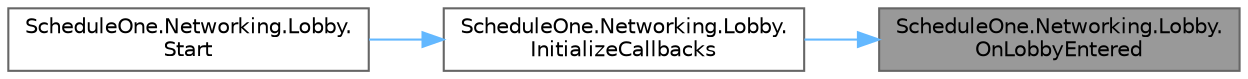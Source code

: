 digraph "ScheduleOne.Networking.Lobby.OnLobbyEntered"
{
 // LATEX_PDF_SIZE
  bgcolor="transparent";
  edge [fontname=Helvetica,fontsize=10,labelfontname=Helvetica,labelfontsize=10];
  node [fontname=Helvetica,fontsize=10,shape=box,height=0.2,width=0.4];
  rankdir="RL";
  Node1 [id="Node000001",label="ScheduleOne.Networking.Lobby.\lOnLobbyEntered",height=0.2,width=0.4,color="gray40", fillcolor="grey60", style="filled", fontcolor="black",tooltip=" "];
  Node1 -> Node2 [id="edge1_Node000001_Node000002",dir="back",color="steelblue1",style="solid",tooltip=" "];
  Node2 [id="Node000002",label="ScheduleOne.Networking.Lobby.\lInitializeCallbacks",height=0.2,width=0.4,color="grey40", fillcolor="white", style="filled",URL="$class_schedule_one_1_1_networking_1_1_lobby.html#ae9683415a0fce4ae79b28f33feb0b0dd",tooltip=" "];
  Node2 -> Node3 [id="edge2_Node000002_Node000003",dir="back",color="steelblue1",style="solid",tooltip=" "];
  Node3 [id="Node000003",label="ScheduleOne.Networking.Lobby.\lStart",height=0.2,width=0.4,color="grey40", fillcolor="white", style="filled",URL="$class_schedule_one_1_1_networking_1_1_lobby.html#a9c334904f45c44b763fb682f8e0646d8",tooltip=" "];
}
